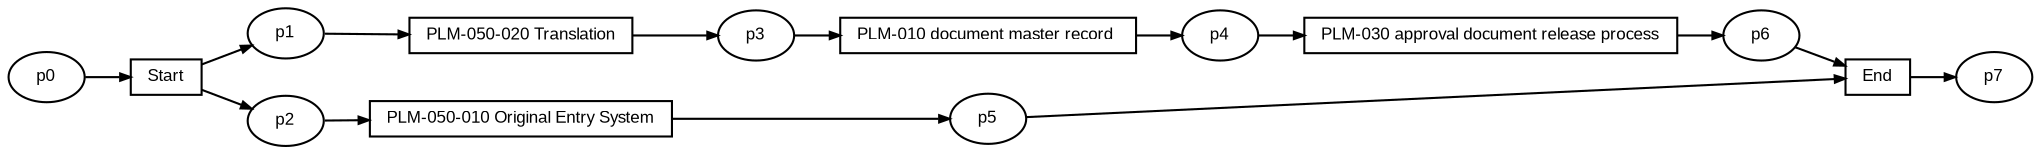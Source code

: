 digraph G {ranksep=".3"; fontsize="8"; remincross=true; margin="0.0,0.0"; fontname="Arial";rankdir="LR"; 
edge [arrowsize="0.5"];
node [height=".2",width=".2",fontname="Arial",fontsize="8"];
t0 [shape="box",label="Start"];
t1 [shape="box",label="PLM-050-020 Translation"];
t2 [shape="box",label="PLM-050-010 Original Entry System"];
t3 [shape="box",label="PLM-010 document master record "];
t4 [shape="box",label="PLM-030 approval document release process"];
t5 [shape="box",label="End"];
p0 [shape="oval",label="p0"];
p1 [shape="oval",label="p1"];
p2 [shape="oval",label="p2"];
p3 [shape="oval",label="p3"];
p4 [shape="oval",label="p4"];
p5 [shape="oval",label="p5"];
p6 [shape="oval",label="p6"];
p7 [shape="oval",label="p7"];
p1 -> t1[label=""];
t0 -> p1[label=""];
t3 -> p4[label=""];
p3 -> t3[label=""];
p4 -> t4[label=""];
p5 -> t5[label=""];
t5 -> p7[label=""];
p6 -> t5[label=""];
t4 -> p6[label=""];
t0 -> p2[label=""];
p0 -> t0[label=""];
t1 -> p3[label=""];
p2 -> t2[label=""];
t2 -> p5[label=""];
}
